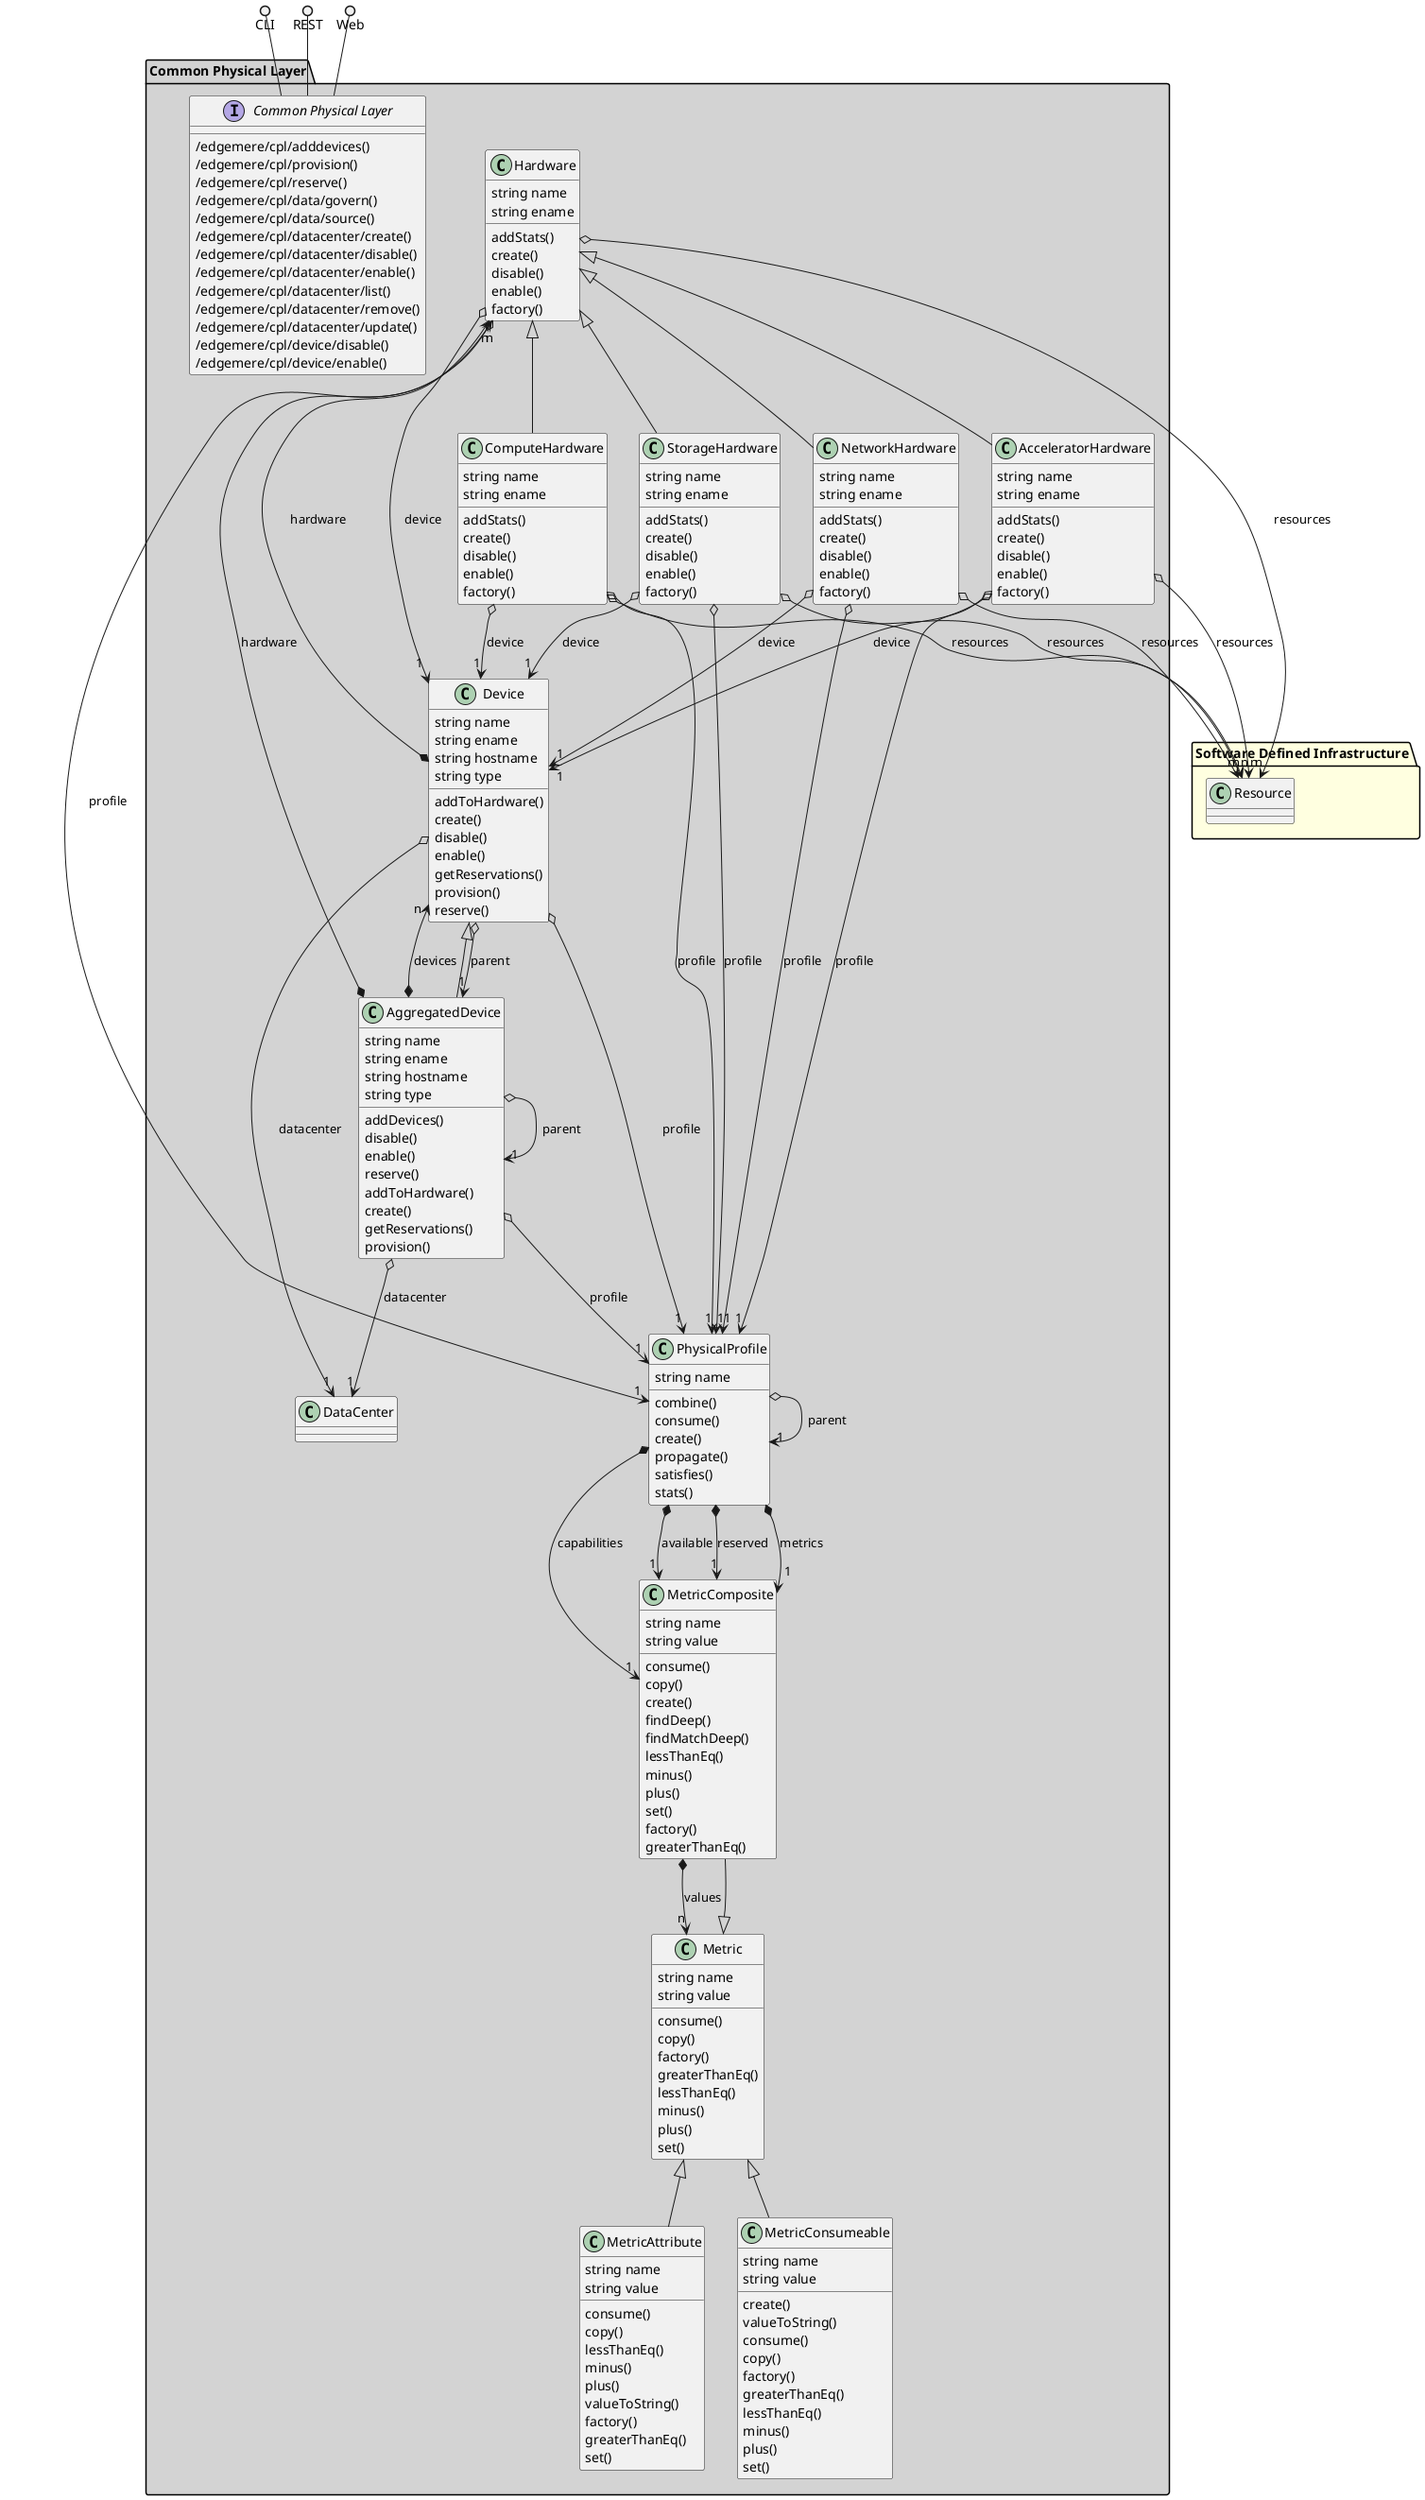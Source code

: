 @startuml


package "Common Physical Layer" #lightgray {
    
        class PhysicalProfile {
        }
    
        class Hardware {
        }
    
        class DataCenter {
        }
    
        class AggregatedDevice {
        }
    
        class Device {
        }
    
        class Metric {
        }
    
        class MetricComposite {
        }
    }

package "Software Defined Infrastructure" #lightyellow {
    
        class Resource {
        }
    }


package "Common Physical Layer" #lightgray {

    interface "Common Physical Layer" as i {
            /edgemere/cpl/adddevices()
            /edgemere/cpl/provision()
            /edgemere/cpl/reserve()
            /edgemere/cpl/data/govern()
            /edgemere/cpl/data/source()
            /edgemere/cpl/datacenter/create()
            /edgemere/cpl/datacenter/disable()
            /edgemere/cpl/datacenter/enable()
            /edgemere/cpl/datacenter/list()
            /edgemere/cpl/datacenter/remove()
            /edgemere/cpl/datacenter/update()
            /edgemere/cpl/device/disable()
            /edgemere/cpl/device/enable()
    
    }
}

CLI ()-- i
REST ()-- i
Web ()-- i

package "Common Physical Layer" #lightgray {
        class "Device" {
                 string name
                 string ename
                 string hostname
                 string type
                             addToHardware()
                     create()
                     disable()
                     enable()
                     getReservations()
                     provision()
                     reserve()
            }
                Device o--> "1" PhysicalProfile : profile
                        Device *--> "n" Hardware : hardware
                        Device o--> "1" DataCenter : datacenter
                        Device o--> "1" AggregatedDevice : parent
            
    
    class "AggregatedDevice" {
                 string name
                 string ename
                 string hostname
                 string type
                             addDevices()
                     disable()
                     enable()
                     reserve()
                     addToHardware()
                     create()
                     getReservations()
                     provision()
            }
                AggregatedDevice *--> "n" Device : devices
                        AggregatedDevice o--> "1" PhysicalProfile : profile
                        AggregatedDevice o--> "1" DataCenter : datacenter
                        AggregatedDevice *--> "n" Hardware : hardware
                        AggregatedDevice o--> "1" AggregatedDevice : parent
            
    
        Device <|-- AggregatedDevice
    
    class "Metric" {
                 string name
                 string value
                             consume()
                     copy()
                     factory()
                     greaterThanEq()
                     lessThanEq()
                     minus()
                     plus()
                     set()
            }
    
    
    class "MetricAttribute" {
                 string name
                 string value
                             consume()
                     copy()
                     lessThanEq()
                     minus()
                     plus()
                     valueToString()
                     factory()
                     greaterThanEq()
                     set()
            }
    
    
        Metric <|-- MetricAttribute
    
    class "MetricComposite" {
                 string name
                 string value
                             consume()
                     copy()
                     create()
                     findDeep()
                     findMatchDeep()
                     lessThanEq()
                     minus()
                     plus()
                     set()
                     factory()
                     greaterThanEq()
            }
                MetricComposite *--> "n" Metric : values
            
    
        Metric <|-- MetricComposite
    
    class "MetricConsumeable" {
                 string name
                 string value
                             create()
                     valueToString()
                     consume()
                     copy()
                     factory()
                     greaterThanEq()
                     lessThanEq()
                     minus()
                     plus()
                     set()
            }
    
    
        Metric <|-- MetricConsumeable
    
    class "PhysicalProfile" {
                 string name
                             combine()
                     consume()
                     create()
                     propagate()
                     satisfies()
                     stats()
            }
                PhysicalProfile *--> "1" MetricComposite : capabilities
                        PhysicalProfile *--> "1" MetricComposite : available
                        PhysicalProfile *--> "1" MetricComposite : reserved
                        PhysicalProfile *--> "1" MetricComposite : metrics
                        PhysicalProfile o--> "1" PhysicalProfile : parent
            
    
    class "Hardware" {
                 string name
                 string ename
                             addStats()
                     create()
                     disable()
                     enable()
                     factory()
            }
                Hardware o--> "1" PhysicalProfile : profile
                        Hardware o--> "1" Device : device
                        Hardware o--> "n" Resource : resources
            
    
    class "ComputeHardware" {
                 string name
                 string ename
                             addStats()
                     create()
                     disable()
                     enable()
                     factory()
            }
                ComputeHardware o--> "1" PhysicalProfile : profile
                        ComputeHardware o--> "1" Device : device
                        ComputeHardware o--> "n" Resource : resources
            
    
        Hardware <|-- ComputeHardware
    
    class "NetworkHardware" {
                 string name
                 string ename
                             addStats()
                     create()
                     disable()
                     enable()
                     factory()
            }
                NetworkHardware o--> "1" PhysicalProfile : profile
                        NetworkHardware o--> "1" Device : device
                        NetworkHardware o--> "n" Resource : resources
            
    
        Hardware <|-- NetworkHardware
    
    class "StorageHardware" {
                 string name
                 string ename
                             addStats()
                     create()
                     disable()
                     enable()
                     factory()
            }
                StorageHardware o--> "1" PhysicalProfile : profile
                        StorageHardware o--> "1" Device : device
                        StorageHardware o--> "n" Resource : resources
            
    
        Hardware <|-- StorageHardware
    
    class "AcceleratorHardware" {
                 string name
                 string ename
                             addStats()
                     create()
                     disable()
                     enable()
                     factory()
            }
                AcceleratorHardware o--> "1" PhysicalProfile : profile
                        AcceleratorHardware o--> "1" Device : device
                        AcceleratorHardware o--> "n" Resource : resources
            
    
        Hardware <|-- AcceleratorHardware
    

}



@enduml
